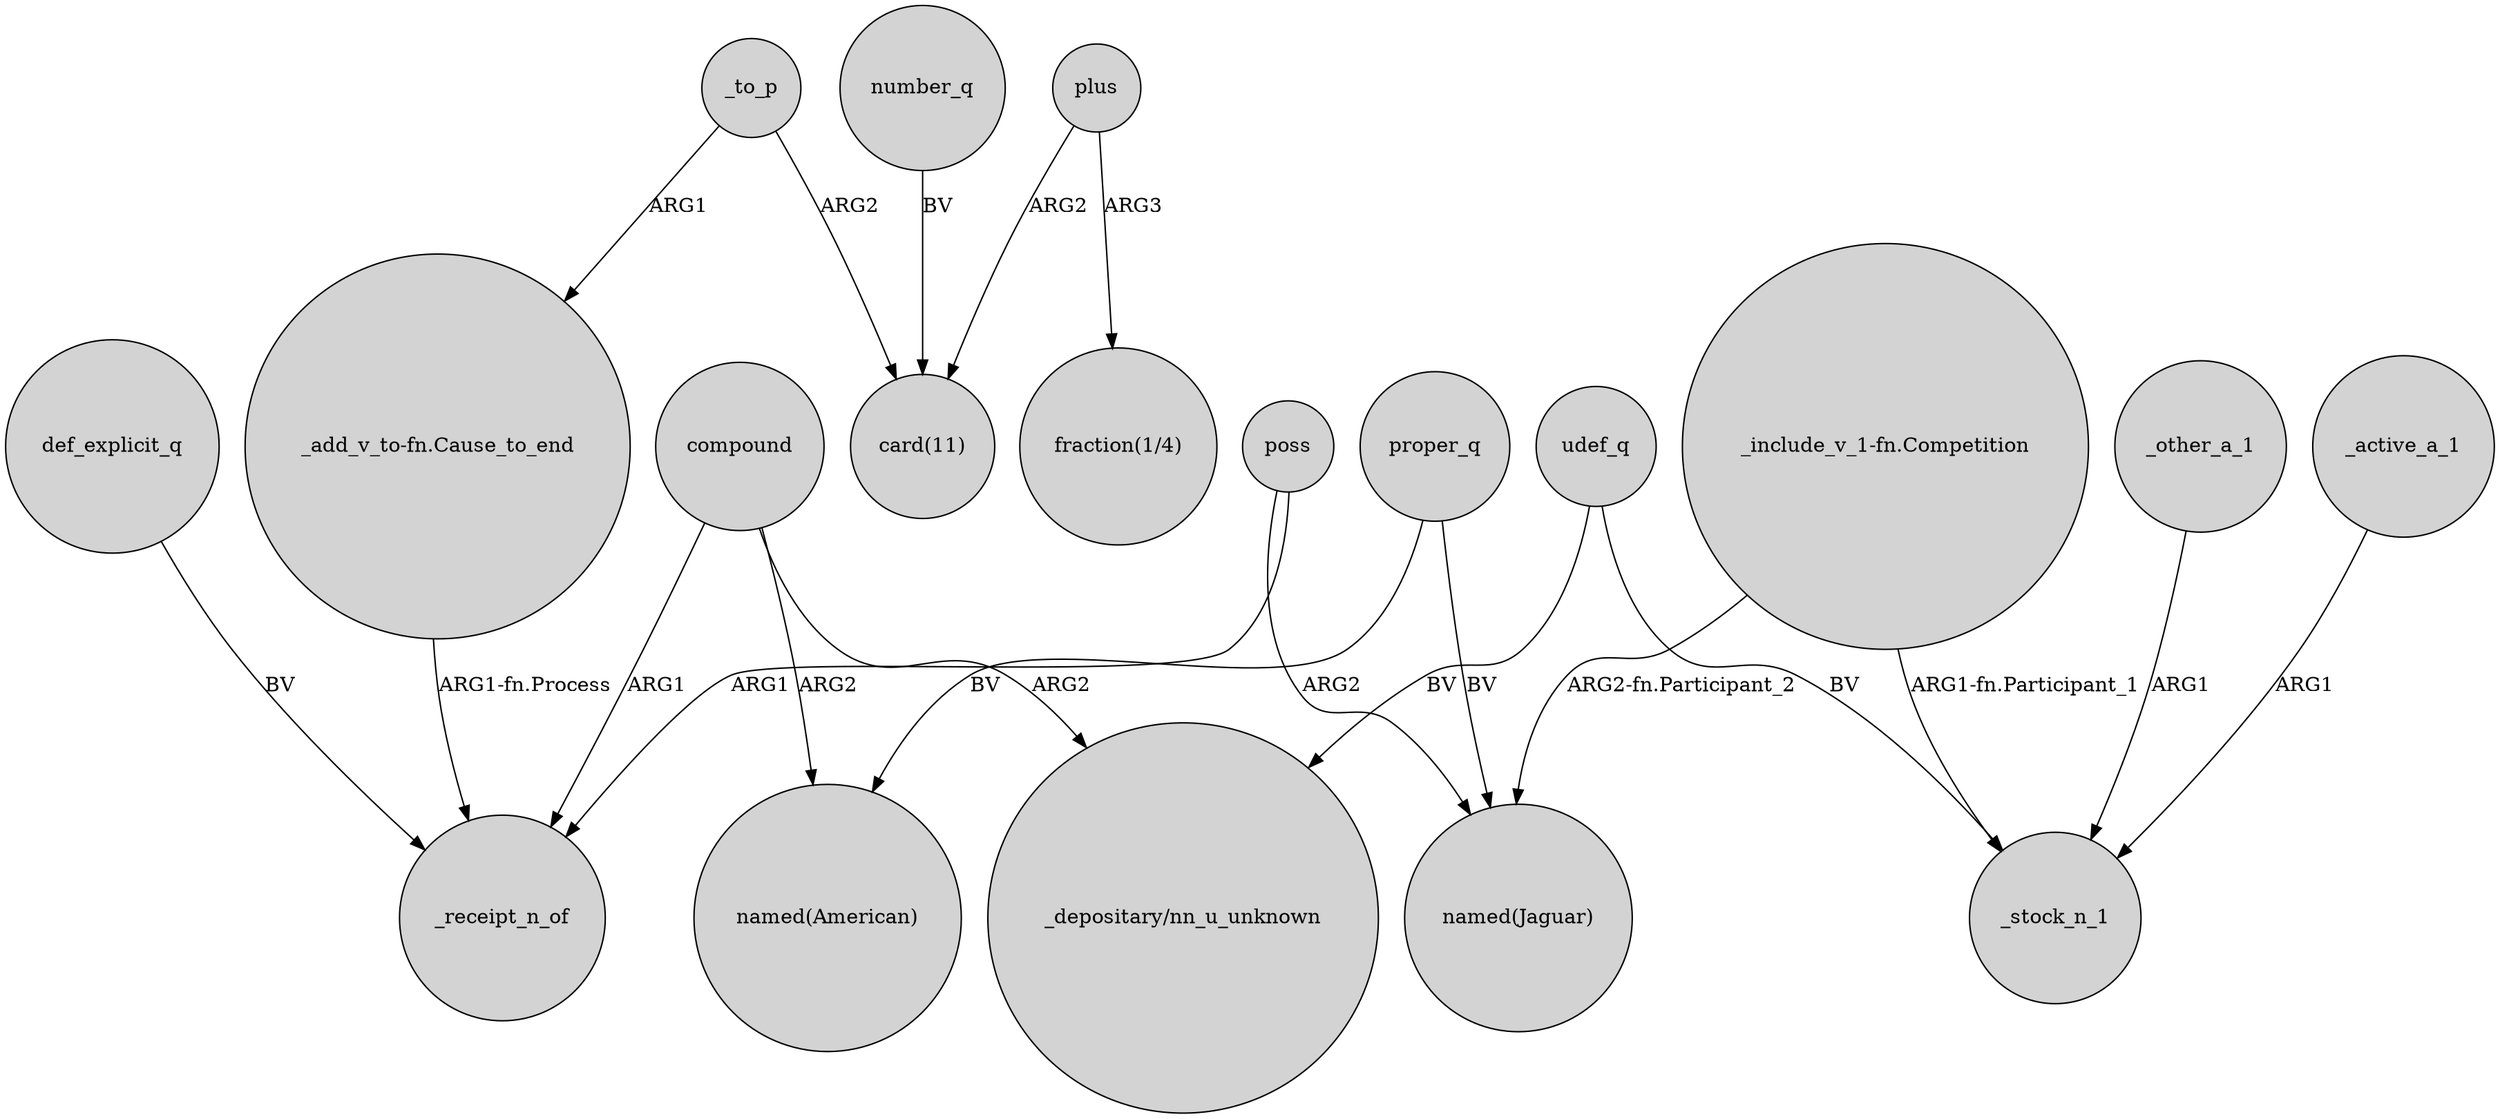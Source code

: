 digraph {
	node [shape=circle style=filled]
	udef_q -> "_depositary/nn_u_unknown" [label=BV]
	compound -> "_depositary/nn_u_unknown" [label=ARG2]
	_other_a_1 -> _stock_n_1 [label=ARG1]
	plus -> "card(11)" [label=ARG2]
	"_include_v_1-fn.Competition" -> _stock_n_1 [label="ARG1-fn.Participant_1"]
	_to_p -> "card(11)" [label=ARG2]
	udef_q -> _stock_n_1 [label=BV]
	compound -> _receipt_n_of [label=ARG1]
	_to_p -> "_add_v_to-fn.Cause_to_end" [label=ARG1]
	poss -> "named(Jaguar)" [label=ARG2]
	proper_q -> "named(Jaguar)" [label=BV]
	"_add_v_to-fn.Cause_to_end" -> _receipt_n_of [label="ARG1-fn.Process"]
	_active_a_1 -> _stock_n_1 [label=ARG1]
	plus -> "fraction(1/4)" [label=ARG3]
	compound -> "named(American)" [label=ARG2]
	"_include_v_1-fn.Competition" -> "named(Jaguar)" [label="ARG2-fn.Participant_2"]
	proper_q -> "named(American)" [label=BV]
	number_q -> "card(11)" [label=BV]
	def_explicit_q -> _receipt_n_of [label=BV]
	poss -> _receipt_n_of [label=ARG1]
}
